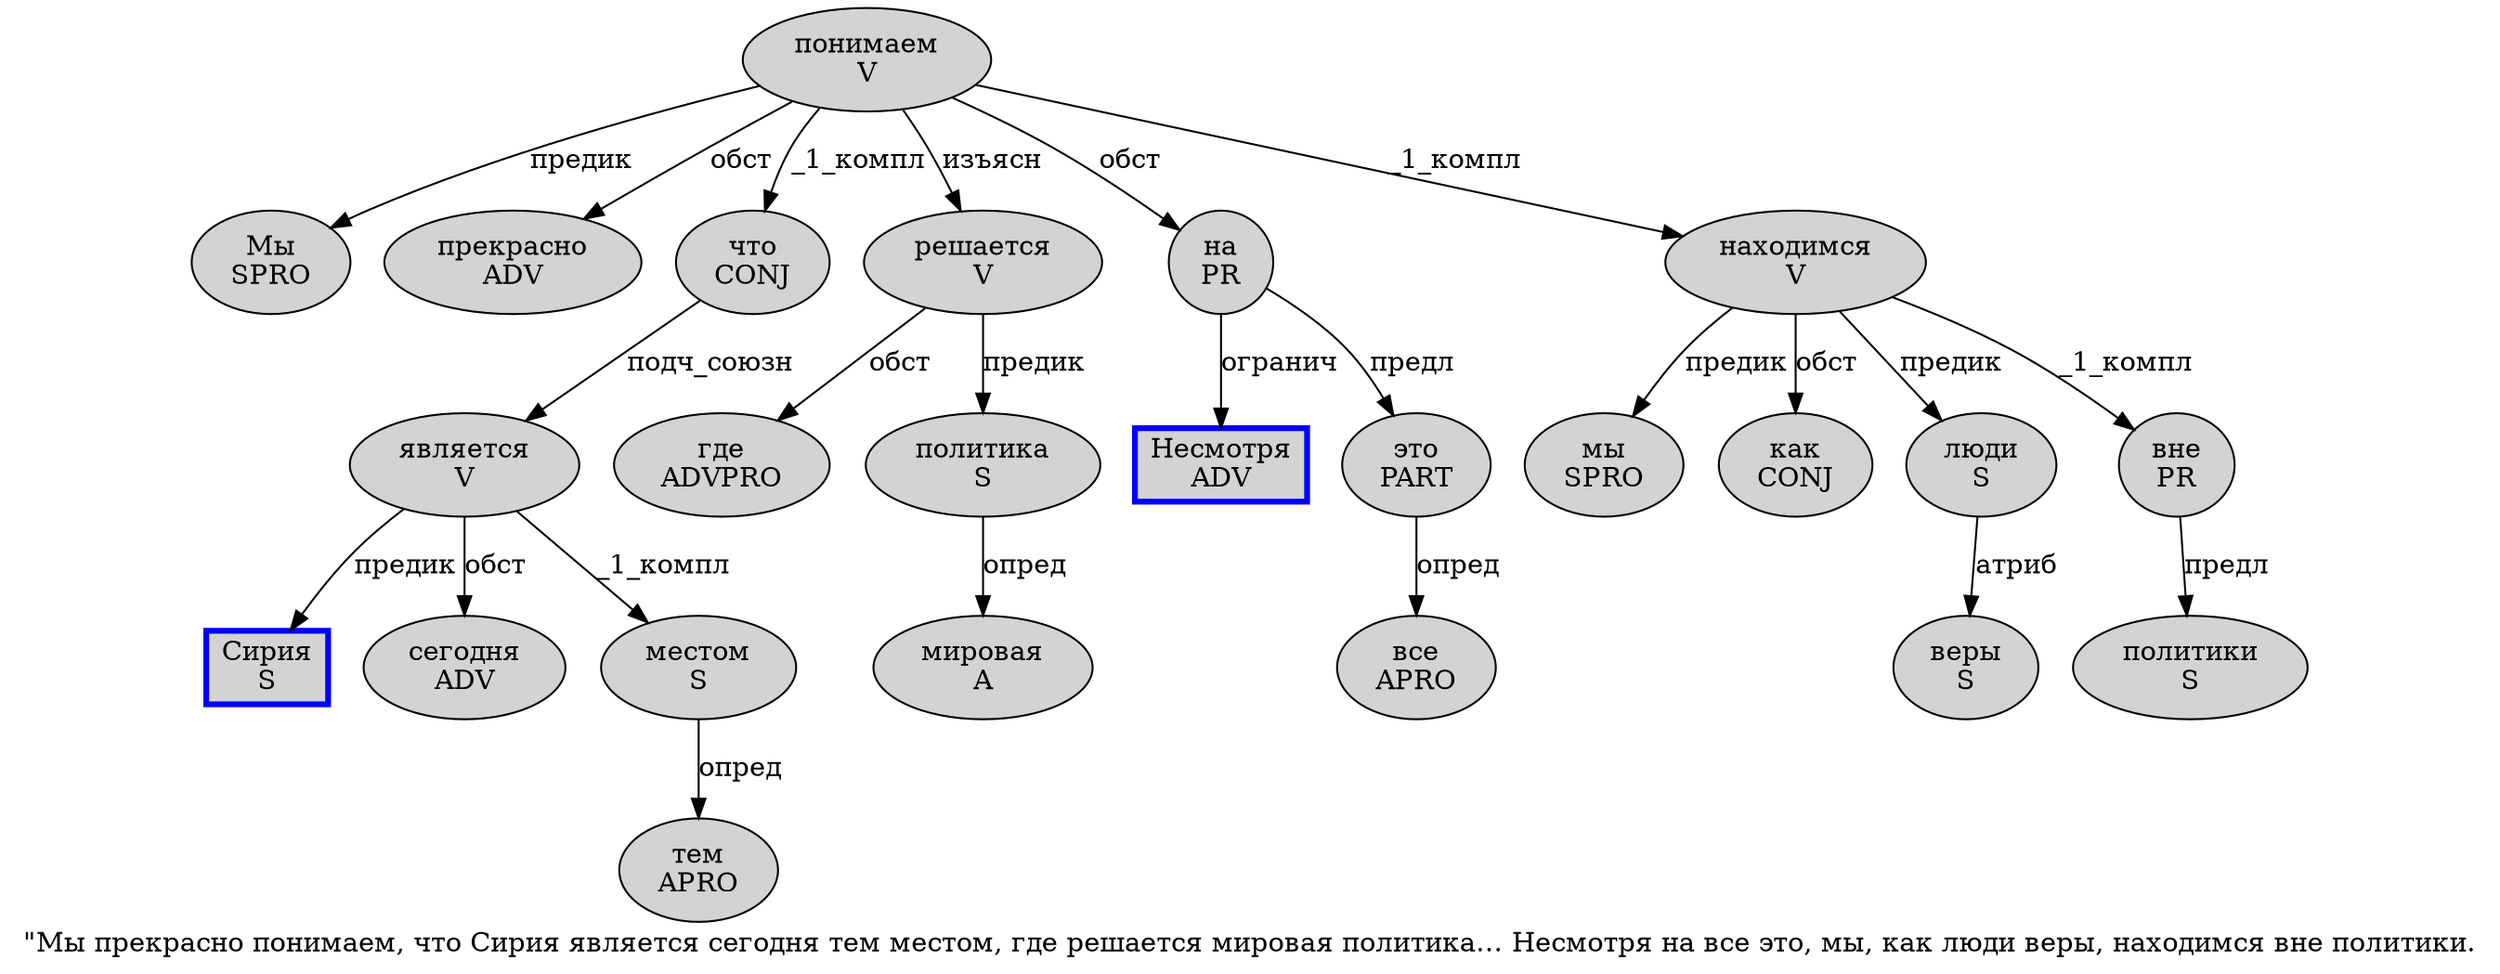digraph SENTENCE_496 {
	graph [label="\"Мы прекрасно понимаем, что Сирия является сегодня тем местом, где решается мировая политика… Несмотря на все это, мы, как люди веры, находимся вне политики."]
	node [style=filled]
		1 [label="Мы
SPRO" color="" fillcolor=lightgray penwidth=1 shape=ellipse]
		2 [label="прекрасно
ADV" color="" fillcolor=lightgray penwidth=1 shape=ellipse]
		3 [label="понимаем
V" color="" fillcolor=lightgray penwidth=1 shape=ellipse]
		5 [label="что
CONJ" color="" fillcolor=lightgray penwidth=1 shape=ellipse]
		6 [label="Сирия
S" color=blue fillcolor=lightgray penwidth=3 shape=box]
		7 [label="является
V" color="" fillcolor=lightgray penwidth=1 shape=ellipse]
		8 [label="сегодня
ADV" color="" fillcolor=lightgray penwidth=1 shape=ellipse]
		9 [label="тем
APRO" color="" fillcolor=lightgray penwidth=1 shape=ellipse]
		10 [label="местом
S" color="" fillcolor=lightgray penwidth=1 shape=ellipse]
		12 [label="где
ADVPRO" color="" fillcolor=lightgray penwidth=1 shape=ellipse]
		13 [label="решается
V" color="" fillcolor=lightgray penwidth=1 shape=ellipse]
		14 [label="мировая
A" color="" fillcolor=lightgray penwidth=1 shape=ellipse]
		15 [label="политика
S" color="" fillcolor=lightgray penwidth=1 shape=ellipse]
		17 [label="Несмотря
ADV" color=blue fillcolor=lightgray penwidth=3 shape=box]
		18 [label="на
PR" color="" fillcolor=lightgray penwidth=1 shape=ellipse]
		19 [label="все
APRO" color="" fillcolor=lightgray penwidth=1 shape=ellipse]
		20 [label="это
PART" color="" fillcolor=lightgray penwidth=1 shape=ellipse]
		22 [label="мы
SPRO" color="" fillcolor=lightgray penwidth=1 shape=ellipse]
		24 [label="как
CONJ" color="" fillcolor=lightgray penwidth=1 shape=ellipse]
		25 [label="люди
S" color="" fillcolor=lightgray penwidth=1 shape=ellipse]
		26 [label="веры
S" color="" fillcolor=lightgray penwidth=1 shape=ellipse]
		28 [label="находимся
V" color="" fillcolor=lightgray penwidth=1 shape=ellipse]
		29 [label="вне
PR" color="" fillcolor=lightgray penwidth=1 shape=ellipse]
		30 [label="политики
S" color="" fillcolor=lightgray penwidth=1 shape=ellipse]
			15 -> 14 [label="опред"]
			7 -> 6 [label="предик"]
			7 -> 8 [label="обст"]
			7 -> 10 [label="_1_компл"]
			13 -> 12 [label="обст"]
			13 -> 15 [label="предик"]
			29 -> 30 [label="предл"]
			5 -> 7 [label="подч_союзн"]
			10 -> 9 [label="опред"]
			25 -> 26 [label="атриб"]
			18 -> 17 [label="огранич"]
			18 -> 20 [label="предл"]
			3 -> 1 [label="предик"]
			3 -> 2 [label="обст"]
			3 -> 5 [label="_1_компл"]
			3 -> 13 [label="изъясн"]
			3 -> 18 [label="обст"]
			3 -> 28 [label="_1_компл"]
			20 -> 19 [label="опред"]
			28 -> 22 [label="предик"]
			28 -> 24 [label="обст"]
			28 -> 25 [label="предик"]
			28 -> 29 [label="_1_компл"]
}